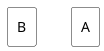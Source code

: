 {
  "sha1": "r5uag7j1yap0f4ie1x4jvbibt9otg3d",
  "insertion": {
    "when": "2024-06-04T17:28:43.356Z",
    "url": "https://forum.plantuml.net/17457/together-group-as-group-fails-since-plantuml-1-2023-0-jar",
    "user": "plantuml@gmail.com"
  }
}
@startuml
together  {
	rectangle "A" as A #White{
        }
	rectangle "B" as B #White{
        }
}
@enduml
